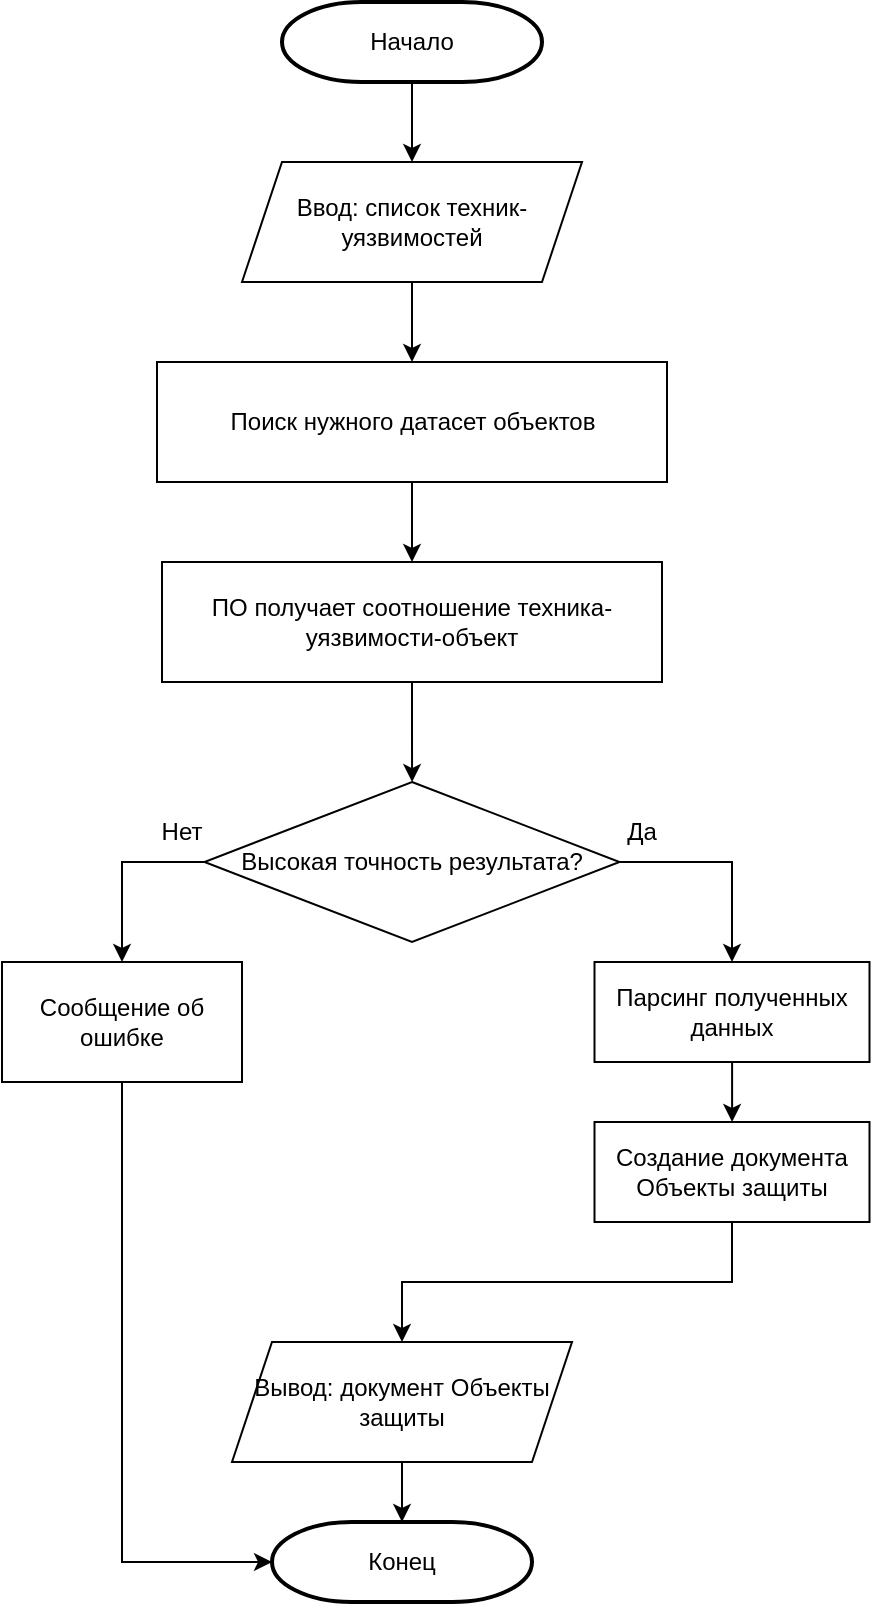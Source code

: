 <mxfile version="25.0.3">
  <diagram name="Страница — 1" id="FZuVYSKQKKseB5JXQPXO">
    <mxGraphModel dx="1290" dy="567" grid="1" gridSize="10" guides="1" tooltips="1" connect="1" arrows="1" fold="1" page="1" pageScale="1" pageWidth="827" pageHeight="1169" math="0" shadow="0">
      <root>
        <mxCell id="0" />
        <mxCell id="1" parent="0" />
        <mxCell id="s8kGTo4f4KeZ3bQUdmKO-3" value="" style="edgeStyle=orthogonalEdgeStyle;rounded=0;orthogonalLoop=1;jettySize=auto;html=1;" parent="1" source="6BPBLCMizLLzq73NnSz2-1" target="s8kGTo4f4KeZ3bQUdmKO-2" edge="1">
          <mxGeometry relative="1" as="geometry" />
        </mxCell>
        <mxCell id="6BPBLCMizLLzq73NnSz2-1" value="Начало" style="strokeWidth=2;html=1;shape=mxgraph.flowchart.terminator;whiteSpace=wrap;" parent="1" vertex="1">
          <mxGeometry x="360" y="40" width="130" height="40" as="geometry" />
        </mxCell>
        <mxCell id="6BPBLCMizLLzq73NnSz2-2" value="Конец" style="strokeWidth=2;html=1;shape=mxgraph.flowchart.terminator;whiteSpace=wrap;" parent="1" vertex="1">
          <mxGeometry x="355" y="800" width="130" height="40" as="geometry" />
        </mxCell>
        <mxCell id="s8kGTo4f4KeZ3bQUdmKO-22" value="" style="edgeStyle=orthogonalEdgeStyle;rounded=0;orthogonalLoop=1;jettySize=auto;html=1;" parent="1" source="s8kGTo4f4KeZ3bQUdmKO-2" target="s8kGTo4f4KeZ3bQUdmKO-13" edge="1">
          <mxGeometry relative="1" as="geometry" />
        </mxCell>
        <mxCell id="s8kGTo4f4KeZ3bQUdmKO-2" value="Ввод: список техник-уязвимостей" style="shape=parallelogram;perimeter=parallelogramPerimeter;whiteSpace=wrap;html=1;fixedSize=1;" parent="1" vertex="1">
          <mxGeometry x="340" y="120" width="170" height="60" as="geometry" />
        </mxCell>
        <mxCell id="s8kGTo4f4KeZ3bQUdmKO-13" value="Поиск нужного датасет объектов" style="rounded=0;whiteSpace=wrap;html=1;" parent="1" vertex="1">
          <mxGeometry x="297.5" y="220" width="255" height="60" as="geometry" />
        </mxCell>
        <mxCell id="s8kGTo4f4KeZ3bQUdmKO-26" style="edgeStyle=orthogonalEdgeStyle;rounded=0;orthogonalLoop=1;jettySize=auto;html=1;exitX=0.5;exitY=1;exitDx=0;exitDy=0;entryX=0.5;entryY=0;entryDx=0;entryDy=0;" parent="1" source="s8kGTo4f4KeZ3bQUdmKO-13" target="s8kGTo4f4KeZ3bQUdmKO-25" edge="1">
          <mxGeometry relative="1" as="geometry">
            <mxPoint x="511.5" y="360" as="sourcePoint" />
          </mxGeometry>
        </mxCell>
        <mxCell id="s8kGTo4f4KeZ3bQUdmKO-18" value="Сообщение об ошибке" style="rounded=0;whiteSpace=wrap;html=1;" parent="1" vertex="1">
          <mxGeometry x="220" y="520" width="120" height="60" as="geometry" />
        </mxCell>
        <mxCell id="s8kGTo4f4KeZ3bQUdmKO-20" style="edgeStyle=orthogonalEdgeStyle;rounded=0;orthogonalLoop=1;jettySize=auto;html=1;exitX=0.5;exitY=1;exitDx=0;exitDy=0;entryX=0;entryY=0.5;entryDx=0;entryDy=0;entryPerimeter=0;" parent="1" source="s8kGTo4f4KeZ3bQUdmKO-18" target="6BPBLCMizLLzq73NnSz2-2" edge="1">
          <mxGeometry relative="1" as="geometry" />
        </mxCell>
        <mxCell id="s8kGTo4f4KeZ3bQUdmKO-28" value="" style="edgeStyle=orthogonalEdgeStyle;rounded=0;orthogonalLoop=1;jettySize=auto;html=1;" parent="1" source="s8kGTo4f4KeZ3bQUdmKO-25" target="s8kGTo4f4KeZ3bQUdmKO-27" edge="1">
          <mxGeometry relative="1" as="geometry" />
        </mxCell>
        <mxCell id="s8kGTo4f4KeZ3bQUdmKO-25" value="ПО получает соотношение техника-уязвимости-объект" style="rounded=0;whiteSpace=wrap;html=1;" parent="1" vertex="1">
          <mxGeometry x="300" y="320" width="250" height="60" as="geometry" />
        </mxCell>
        <mxCell id="s8kGTo4f4KeZ3bQUdmKO-29" style="edgeStyle=orthogonalEdgeStyle;rounded=0;orthogonalLoop=1;jettySize=auto;html=1;exitX=0;exitY=0.5;exitDx=0;exitDy=0;entryX=0.5;entryY=0;entryDx=0;entryDy=0;" parent="1" source="s8kGTo4f4KeZ3bQUdmKO-27" target="s8kGTo4f4KeZ3bQUdmKO-18" edge="1">
          <mxGeometry relative="1" as="geometry" />
        </mxCell>
        <mxCell id="s8kGTo4f4KeZ3bQUdmKO-32" style="edgeStyle=orthogonalEdgeStyle;rounded=0;orthogonalLoop=1;jettySize=auto;html=1;exitX=1;exitY=0.5;exitDx=0;exitDy=0;entryX=0.5;entryY=0;entryDx=0;entryDy=0;" parent="1" source="s8kGTo4f4KeZ3bQUdmKO-27" target="s8kGTo4f4KeZ3bQUdmKO-30" edge="1">
          <mxGeometry relative="1" as="geometry" />
        </mxCell>
        <mxCell id="s8kGTo4f4KeZ3bQUdmKO-27" value="Высокая точность результата?" style="rhombus;whiteSpace=wrap;html=1;" parent="1" vertex="1">
          <mxGeometry x="321.25" y="430" width="207.5" height="80" as="geometry" />
        </mxCell>
        <mxCell id="s8kGTo4f4KeZ3bQUdmKO-34" value="" style="edgeStyle=orthogonalEdgeStyle;rounded=0;orthogonalLoop=1;jettySize=auto;html=1;" parent="1" source="s8kGTo4f4KeZ3bQUdmKO-30" target="s8kGTo4f4KeZ3bQUdmKO-33" edge="1">
          <mxGeometry relative="1" as="geometry" />
        </mxCell>
        <mxCell id="s8kGTo4f4KeZ3bQUdmKO-30" value="Парсинг полученных данных" style="rounded=0;whiteSpace=wrap;html=1;" parent="1" vertex="1">
          <mxGeometry x="516.25" y="520" width="137.5" height="50" as="geometry" />
        </mxCell>
        <mxCell id="s8kGTo4f4KeZ3bQUdmKO-36" style="edgeStyle=orthogonalEdgeStyle;rounded=0;orthogonalLoop=1;jettySize=auto;html=1;exitX=0.5;exitY=1;exitDx=0;exitDy=0;entryX=0.5;entryY=0;entryDx=0;entryDy=0;" parent="1" source="s8kGTo4f4KeZ3bQUdmKO-33" target="s8kGTo4f4KeZ3bQUdmKO-35" edge="1">
          <mxGeometry relative="1" as="geometry" />
        </mxCell>
        <mxCell id="s8kGTo4f4KeZ3bQUdmKO-33" value="Создание документа Объекты защиты" style="rounded=0;whiteSpace=wrap;html=1;" parent="1" vertex="1">
          <mxGeometry x="516.25" y="600" width="137.5" height="50" as="geometry" />
        </mxCell>
        <mxCell id="s8kGTo4f4KeZ3bQUdmKO-37" value="" style="edgeStyle=orthogonalEdgeStyle;rounded=0;orthogonalLoop=1;jettySize=auto;html=1;" parent="1" source="s8kGTo4f4KeZ3bQUdmKO-35" target="6BPBLCMizLLzq73NnSz2-2" edge="1">
          <mxGeometry relative="1" as="geometry" />
        </mxCell>
        <mxCell id="s8kGTo4f4KeZ3bQUdmKO-35" value="Вывод: документ Объекты защиты" style="shape=parallelogram;perimeter=parallelogramPerimeter;whiteSpace=wrap;html=1;fixedSize=1;" parent="1" vertex="1">
          <mxGeometry x="335" y="710" width="170" height="60" as="geometry" />
        </mxCell>
        <mxCell id="s8kGTo4f4KeZ3bQUdmKO-40" value="Да" style="text;html=1;align=center;verticalAlign=middle;whiteSpace=wrap;rounded=0;" parent="1" vertex="1">
          <mxGeometry x="510" y="440" width="60" height="30" as="geometry" />
        </mxCell>
        <mxCell id="s8kGTo4f4KeZ3bQUdmKO-41" value="Нет" style="text;html=1;align=center;verticalAlign=middle;whiteSpace=wrap;rounded=0;" parent="1" vertex="1">
          <mxGeometry x="280" y="440" width="60" height="30" as="geometry" />
        </mxCell>
      </root>
    </mxGraphModel>
  </diagram>
</mxfile>
